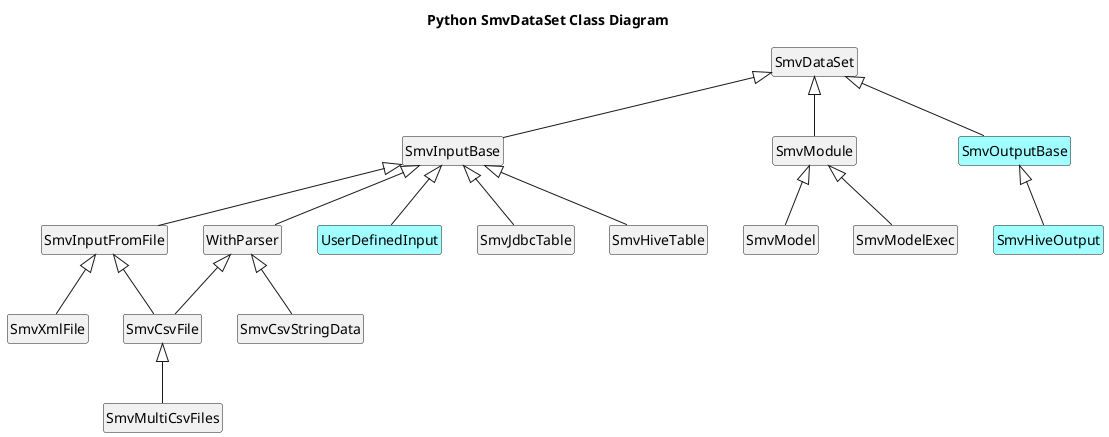 @startuml

title Python SmvDataSet Class Diagram

hide empty methods
hide empty fields
hide circle

class SmvDataSet
class SmvInputBase extends SmvDataSet
class SmvModule extends SmvDataSet
class SmvOutputBase #A1FFFF extends SmvDataSet

class SmvInputFromFile extends SmvInputBase
class WithParser extends SmvInputBase
class UserDefinedInput #A1FFFF extends SmvInputBase
class SmvXmlFile extends SmvInputFromFile

class SmvCsvFile extends WithParser, SmvInputFromFile
class SmvMultiCsvFiles extends SmvCsvFile
class SmvCsvStringData extends WithParser
class SmvJdbcTable extends SmvInputBase
class SmvHiveTable extends SmvInputBase

class SmvModel extends SmvModule
class SmvModelExec extends SmvModule

class SmvHiveOutput #A1FFFF extends SmvOutputBase
@enduml
